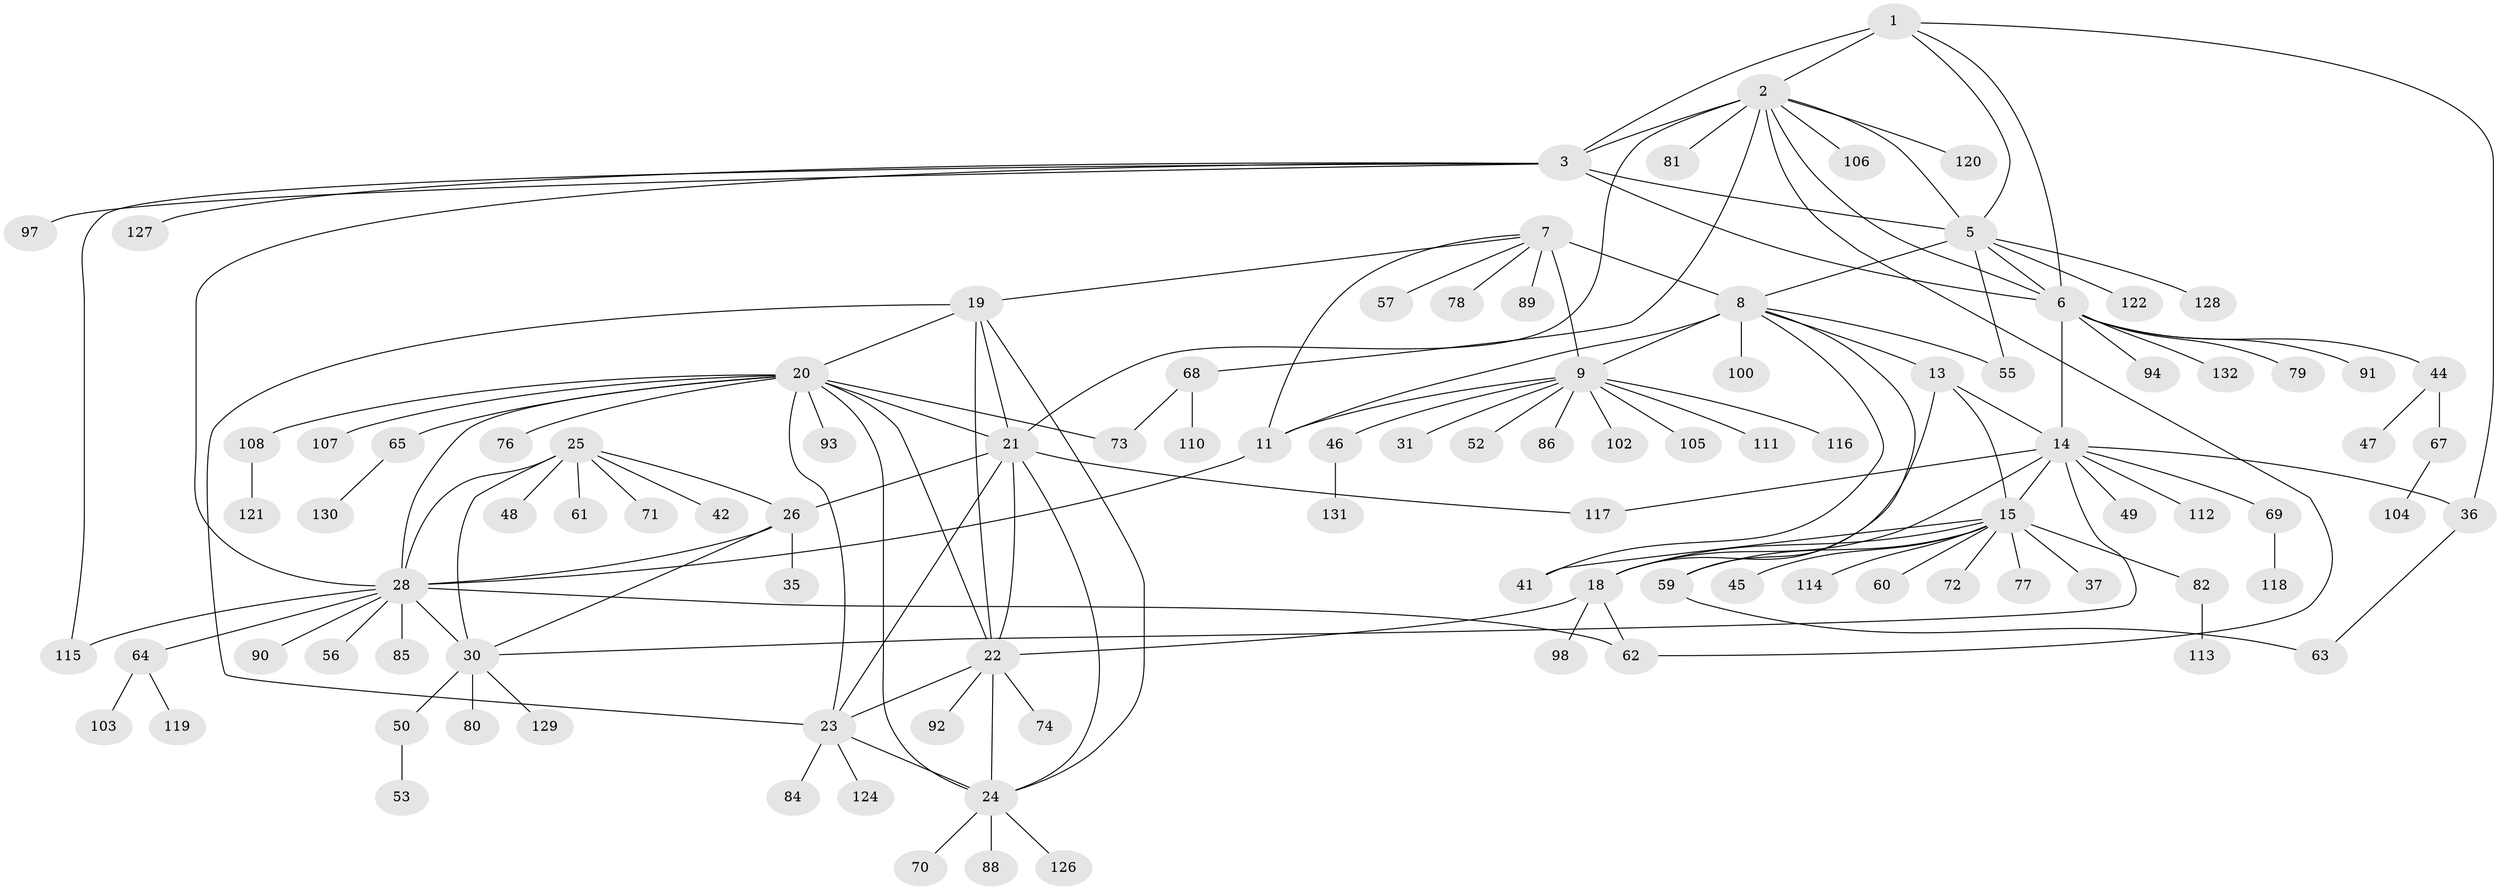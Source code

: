 // Generated by graph-tools (version 1.1) at 2025/24/03/03/25 07:24:17]
// undirected, 104 vertices, 145 edges
graph export_dot {
graph [start="1"]
  node [color=gray90,style=filled];
  1 [super="+109"];
  2 [super="+66"];
  3 [super="+4"];
  5 [super="+39"];
  6 [super="+43"];
  7 [super="+12"];
  8 [super="+10"];
  9 [super="+101"];
  11 [super="+54"];
  13 [super="+38"];
  14 [super="+16"];
  15 [super="+17"];
  18;
  19 [super="+32"];
  20 [super="+40"];
  21 [super="+51"];
  22 [super="+33"];
  23 [super="+34"];
  24 [super="+125"];
  25 [super="+27"];
  26 [super="+87"];
  28 [super="+29"];
  30 [super="+99"];
  31;
  35;
  36 [super="+95"];
  37;
  41;
  42;
  44;
  45;
  46;
  47;
  48 [super="+58"];
  49;
  50;
  52;
  53;
  55;
  56;
  57;
  59;
  60;
  61;
  62 [super="+75"];
  63;
  64 [super="+123"];
  65;
  67;
  68;
  69 [super="+83"];
  70;
  71;
  72;
  73;
  74;
  76;
  77 [super="+96"];
  78;
  79;
  80;
  81;
  82;
  84;
  85;
  86;
  88;
  89;
  90;
  91;
  92;
  93;
  94;
  97;
  98;
  100;
  102;
  103;
  104;
  105;
  106;
  107;
  108;
  110;
  111;
  112;
  113;
  114;
  115;
  116;
  117;
  118;
  119;
  120;
  121;
  122;
  124;
  126;
  127;
  128;
  129;
  130;
  131;
  132;
  1 -- 2;
  1 -- 3 [weight=2];
  1 -- 5;
  1 -- 6;
  1 -- 36;
  2 -- 3 [weight=2];
  2 -- 5;
  2 -- 6;
  2 -- 21;
  2 -- 68;
  2 -- 81;
  2 -- 120;
  2 -- 106;
  2 -- 62;
  3 -- 5 [weight=2];
  3 -- 6 [weight=2];
  3 -- 97;
  3 -- 115;
  3 -- 127;
  3 -- 28;
  5 -- 6;
  5 -- 8;
  5 -- 55;
  5 -- 128;
  5 -- 122;
  6 -- 44;
  6 -- 79;
  6 -- 91;
  6 -- 94;
  6 -- 132;
  6 -- 14;
  7 -- 8 [weight=4];
  7 -- 9 [weight=2];
  7 -- 11 [weight=2];
  7 -- 57;
  7 -- 89;
  7 -- 19;
  7 -- 78;
  8 -- 9 [weight=2];
  8 -- 11 [weight=2];
  8 -- 13;
  8 -- 41;
  8 -- 59;
  8 -- 100;
  8 -- 55;
  9 -- 11;
  9 -- 31;
  9 -- 46;
  9 -- 52;
  9 -- 86;
  9 -- 102;
  9 -- 105;
  9 -- 111;
  9 -- 116;
  11 -- 28;
  13 -- 14 [weight=2];
  13 -- 15 [weight=2];
  13 -- 18;
  14 -- 15 [weight=4];
  14 -- 18 [weight=2];
  14 -- 30;
  14 -- 36;
  14 -- 49;
  14 -- 69;
  14 -- 117;
  14 -- 112;
  15 -- 18 [weight=2];
  15 -- 41;
  15 -- 59;
  15 -- 60;
  15 -- 72;
  15 -- 77;
  15 -- 114;
  15 -- 37;
  15 -- 45;
  15 -- 82;
  18 -- 22;
  18 -- 62;
  18 -- 98;
  19 -- 20;
  19 -- 21;
  19 -- 22;
  19 -- 23;
  19 -- 24;
  20 -- 21;
  20 -- 22;
  20 -- 23;
  20 -- 24;
  20 -- 65;
  20 -- 76;
  20 -- 93;
  20 -- 107;
  20 -- 108;
  20 -- 73;
  20 -- 28;
  21 -- 22;
  21 -- 23;
  21 -- 24;
  21 -- 26;
  21 -- 117;
  22 -- 23;
  22 -- 24;
  22 -- 92;
  22 -- 74;
  23 -- 24;
  23 -- 84;
  23 -- 124;
  24 -- 70;
  24 -- 88;
  24 -- 126;
  25 -- 26 [weight=2];
  25 -- 28 [weight=4];
  25 -- 30 [weight=2];
  25 -- 42;
  25 -- 61;
  25 -- 48;
  25 -- 71;
  26 -- 28 [weight=2];
  26 -- 30;
  26 -- 35;
  28 -- 30 [weight=2];
  28 -- 56;
  28 -- 62;
  28 -- 64;
  28 -- 85;
  28 -- 90;
  28 -- 115;
  30 -- 50;
  30 -- 80;
  30 -- 129;
  36 -- 63;
  44 -- 47;
  44 -- 67;
  46 -- 131;
  50 -- 53;
  59 -- 63;
  64 -- 103;
  64 -- 119;
  65 -- 130;
  67 -- 104;
  68 -- 73;
  68 -- 110;
  69 -- 118;
  82 -- 113;
  108 -- 121;
}
